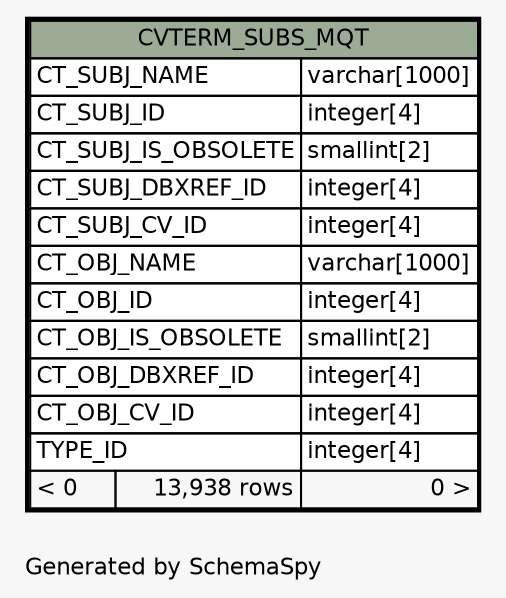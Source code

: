 // dot 2.38.0 on Windows 10 10.0
// SchemaSpy rev Unknown
digraph "oneDegreeRelationshipsDiagram" {
  graph [
    rankdir="RL"
    bgcolor="#f7f7f7"
    label="\nGenerated by SchemaSpy"
    labeljust="l"
    nodesep="0.18"
    ranksep="0.46"
    fontname="Helvetica"
    fontsize="11"
  ];
  node [
    fontname="Helvetica"
    fontsize="11"
    shape="plaintext"
  ];
  edge [
    arrowsize="0.8"
  ];
  "CVTERM_SUBS_MQT" [
    label=<
    <TABLE BORDER="2" CELLBORDER="1" CELLSPACING="0" BGCOLOR="#ffffff">
      <TR><TD COLSPAN="3" BGCOLOR="#9bab96" ALIGN="CENTER">CVTERM_SUBS_MQT</TD></TR>
      <TR><TD PORT="CT_SUBJ_NAME" COLSPAN="2" ALIGN="LEFT">CT_SUBJ_NAME</TD><TD PORT="CT_SUBJ_NAME.type" ALIGN="LEFT">varchar[1000]</TD></TR>
      <TR><TD PORT="CT_SUBJ_ID" COLSPAN="2" ALIGN="LEFT">CT_SUBJ_ID</TD><TD PORT="CT_SUBJ_ID.type" ALIGN="LEFT">integer[4]</TD></TR>
      <TR><TD PORT="CT_SUBJ_IS_OBSOLETE" COLSPAN="2" ALIGN="LEFT">CT_SUBJ_IS_OBSOLETE</TD><TD PORT="CT_SUBJ_IS_OBSOLETE.type" ALIGN="LEFT">smallint[2]</TD></TR>
      <TR><TD PORT="CT_SUBJ_DBXREF_ID" COLSPAN="2" ALIGN="LEFT">CT_SUBJ_DBXREF_ID</TD><TD PORT="CT_SUBJ_DBXREF_ID.type" ALIGN="LEFT">integer[4]</TD></TR>
      <TR><TD PORT="CT_SUBJ_CV_ID" COLSPAN="2" ALIGN="LEFT">CT_SUBJ_CV_ID</TD><TD PORT="CT_SUBJ_CV_ID.type" ALIGN="LEFT">integer[4]</TD></TR>
      <TR><TD PORT="CT_OBJ_NAME" COLSPAN="2" ALIGN="LEFT">CT_OBJ_NAME</TD><TD PORT="CT_OBJ_NAME.type" ALIGN="LEFT">varchar[1000]</TD></TR>
      <TR><TD PORT="CT_OBJ_ID" COLSPAN="2" ALIGN="LEFT">CT_OBJ_ID</TD><TD PORT="CT_OBJ_ID.type" ALIGN="LEFT">integer[4]</TD></TR>
      <TR><TD PORT="CT_OBJ_IS_OBSOLETE" COLSPAN="2" ALIGN="LEFT">CT_OBJ_IS_OBSOLETE</TD><TD PORT="CT_OBJ_IS_OBSOLETE.type" ALIGN="LEFT">smallint[2]</TD></TR>
      <TR><TD PORT="CT_OBJ_DBXREF_ID" COLSPAN="2" ALIGN="LEFT">CT_OBJ_DBXREF_ID</TD><TD PORT="CT_OBJ_DBXREF_ID.type" ALIGN="LEFT">integer[4]</TD></TR>
      <TR><TD PORT="CT_OBJ_CV_ID" COLSPAN="2" ALIGN="LEFT">CT_OBJ_CV_ID</TD><TD PORT="CT_OBJ_CV_ID.type" ALIGN="LEFT">integer[4]</TD></TR>
      <TR><TD PORT="TYPE_ID" COLSPAN="2" ALIGN="LEFT">TYPE_ID</TD><TD PORT="TYPE_ID.type" ALIGN="LEFT">integer[4]</TD></TR>
      <TR><TD ALIGN="LEFT" BGCOLOR="#f7f7f7">&lt; 0</TD><TD ALIGN="RIGHT" BGCOLOR="#f7f7f7">13,938 rows</TD><TD ALIGN="RIGHT" BGCOLOR="#f7f7f7">0 &gt;</TD></TR>
    </TABLE>>
    URL="CVTERM_SUBS_MQT.html"
    tooltip="CVTERM_SUBS_MQT"
  ];
}
